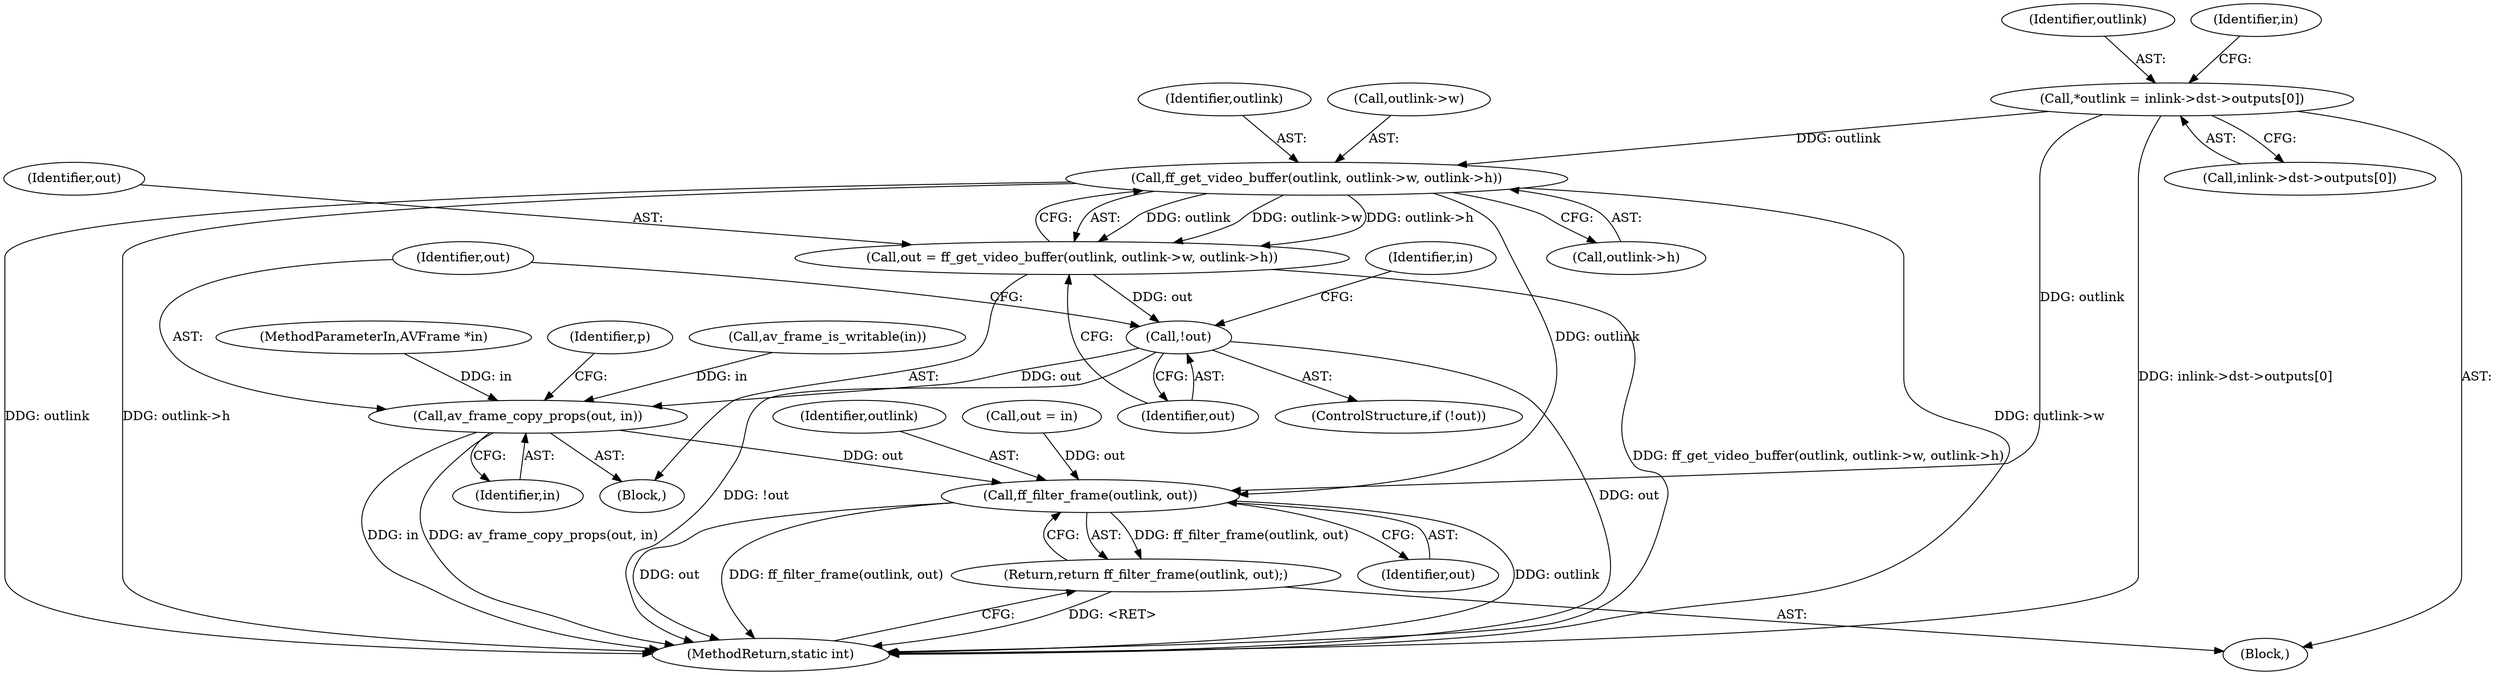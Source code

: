 digraph "0_FFmpeg_e43a0a232dbf6d3c161823c2e07c52e76227a1bc_3@array" {
"1000113" [label="(Call,*outlink = inlink->dst->outputs[0])"];
"1000142" [label="(Call,ff_get_video_buffer(outlink, outlink->w, outlink->h))"];
"1000140" [label="(Call,out = ff_get_video_buffer(outlink, outlink->w, outlink->h))"];
"1000151" [label="(Call,!out)"];
"1000160" [label="(Call,av_frame_copy_props(out, in))"];
"1000297" [label="(Call,ff_filter_frame(outlink, out))"];
"1000296" [label="(Return,return ff_filter_frame(outlink, out);)"];
"1000300" [label="(MethodReturn,static int)"];
"1000165" [label="(Identifier,p)"];
"1000114" [label="(Identifier,outlink)"];
"1000140" [label="(Call,out = ff_get_video_buffer(outlink, outlink->w, outlink->h))"];
"1000141" [label="(Identifier,out)"];
"1000126" [label="(Call,av_frame_is_writable(in))"];
"1000103" [label="(Block,)"];
"1000298" [label="(Identifier,outlink)"];
"1000152" [label="(Identifier,out)"];
"1000127" [label="(Identifier,in)"];
"1000132" [label="(Call,out = in)"];
"1000113" [label="(Call,*outlink = inlink->dst->outputs[0])"];
"1000162" [label="(Identifier,in)"];
"1000115" [label="(Call,inlink->dst->outputs[0])"];
"1000143" [label="(Identifier,outlink)"];
"1000299" [label="(Identifier,out)"];
"1000150" [label="(ControlStructure,if (!out))"];
"1000144" [label="(Call,outlink->w)"];
"1000296" [label="(Return,return ff_filter_frame(outlink, out);)"];
"1000102" [label="(MethodParameterIn,AVFrame *in)"];
"1000151" [label="(Call,!out)"];
"1000297" [label="(Call,ff_filter_frame(outlink, out))"];
"1000142" [label="(Call,ff_get_video_buffer(outlink, outlink->w, outlink->h))"];
"1000160" [label="(Call,av_frame_copy_props(out, in))"];
"1000147" [label="(Call,outlink->h)"];
"1000136" [label="(Block,)"];
"1000156" [label="(Identifier,in)"];
"1000161" [label="(Identifier,out)"];
"1000113" -> "1000103"  [label="AST: "];
"1000113" -> "1000115"  [label="CFG: "];
"1000114" -> "1000113"  [label="AST: "];
"1000115" -> "1000113"  [label="AST: "];
"1000127" -> "1000113"  [label="CFG: "];
"1000113" -> "1000300"  [label="DDG: inlink->dst->outputs[0]"];
"1000113" -> "1000142"  [label="DDG: outlink"];
"1000113" -> "1000297"  [label="DDG: outlink"];
"1000142" -> "1000140"  [label="AST: "];
"1000142" -> "1000147"  [label="CFG: "];
"1000143" -> "1000142"  [label="AST: "];
"1000144" -> "1000142"  [label="AST: "];
"1000147" -> "1000142"  [label="AST: "];
"1000140" -> "1000142"  [label="CFG: "];
"1000142" -> "1000300"  [label="DDG: outlink->w"];
"1000142" -> "1000300"  [label="DDG: outlink"];
"1000142" -> "1000300"  [label="DDG: outlink->h"];
"1000142" -> "1000140"  [label="DDG: outlink"];
"1000142" -> "1000140"  [label="DDG: outlink->w"];
"1000142" -> "1000140"  [label="DDG: outlink->h"];
"1000142" -> "1000297"  [label="DDG: outlink"];
"1000140" -> "1000136"  [label="AST: "];
"1000141" -> "1000140"  [label="AST: "];
"1000152" -> "1000140"  [label="CFG: "];
"1000140" -> "1000300"  [label="DDG: ff_get_video_buffer(outlink, outlink->w, outlink->h)"];
"1000140" -> "1000151"  [label="DDG: out"];
"1000151" -> "1000150"  [label="AST: "];
"1000151" -> "1000152"  [label="CFG: "];
"1000152" -> "1000151"  [label="AST: "];
"1000156" -> "1000151"  [label="CFG: "];
"1000161" -> "1000151"  [label="CFG: "];
"1000151" -> "1000300"  [label="DDG: !out"];
"1000151" -> "1000300"  [label="DDG: out"];
"1000151" -> "1000160"  [label="DDG: out"];
"1000160" -> "1000136"  [label="AST: "];
"1000160" -> "1000162"  [label="CFG: "];
"1000161" -> "1000160"  [label="AST: "];
"1000162" -> "1000160"  [label="AST: "];
"1000165" -> "1000160"  [label="CFG: "];
"1000160" -> "1000300"  [label="DDG: av_frame_copy_props(out, in)"];
"1000160" -> "1000300"  [label="DDG: in"];
"1000126" -> "1000160"  [label="DDG: in"];
"1000102" -> "1000160"  [label="DDG: in"];
"1000160" -> "1000297"  [label="DDG: out"];
"1000297" -> "1000296"  [label="AST: "];
"1000297" -> "1000299"  [label="CFG: "];
"1000298" -> "1000297"  [label="AST: "];
"1000299" -> "1000297"  [label="AST: "];
"1000296" -> "1000297"  [label="CFG: "];
"1000297" -> "1000300"  [label="DDG: outlink"];
"1000297" -> "1000300"  [label="DDG: out"];
"1000297" -> "1000300"  [label="DDG: ff_filter_frame(outlink, out)"];
"1000297" -> "1000296"  [label="DDG: ff_filter_frame(outlink, out)"];
"1000132" -> "1000297"  [label="DDG: out"];
"1000296" -> "1000103"  [label="AST: "];
"1000300" -> "1000296"  [label="CFG: "];
"1000296" -> "1000300"  [label="DDG: <RET>"];
}
